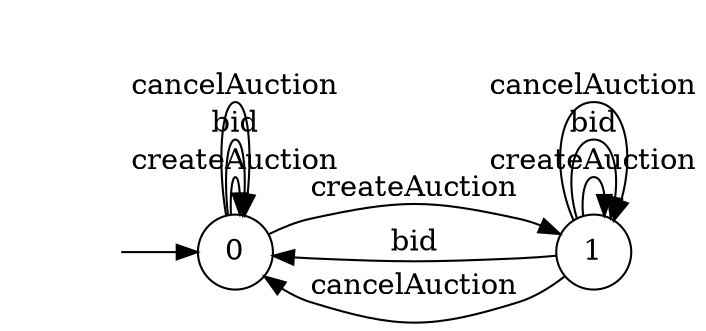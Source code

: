digraph "./InvConPlus/Dapp-Automata-data/result/model/0x1f52b87c3503e537853e160adbf7e330ea0be7c4/SaleClockAuction/FSM-0" {
	graph [rankdir=LR]
	"" [label="" shape=plaintext]
	0 [label=0 shape=circle]
	1 [label=1 shape=circle]
	"" -> 0 [label=""]
	0 -> 0 [label=createAuction]
	0 -> 1 [label=createAuction]
	0 -> 0 [label=bid]
	0 -> 0 [label=cancelAuction]
	1 -> 1 [label=createAuction]
	1 -> 0 [label=bid]
	1 -> 1 [label=bid]
	1 -> 0 [label=cancelAuction]
	1 -> 1 [label=cancelAuction]
}
